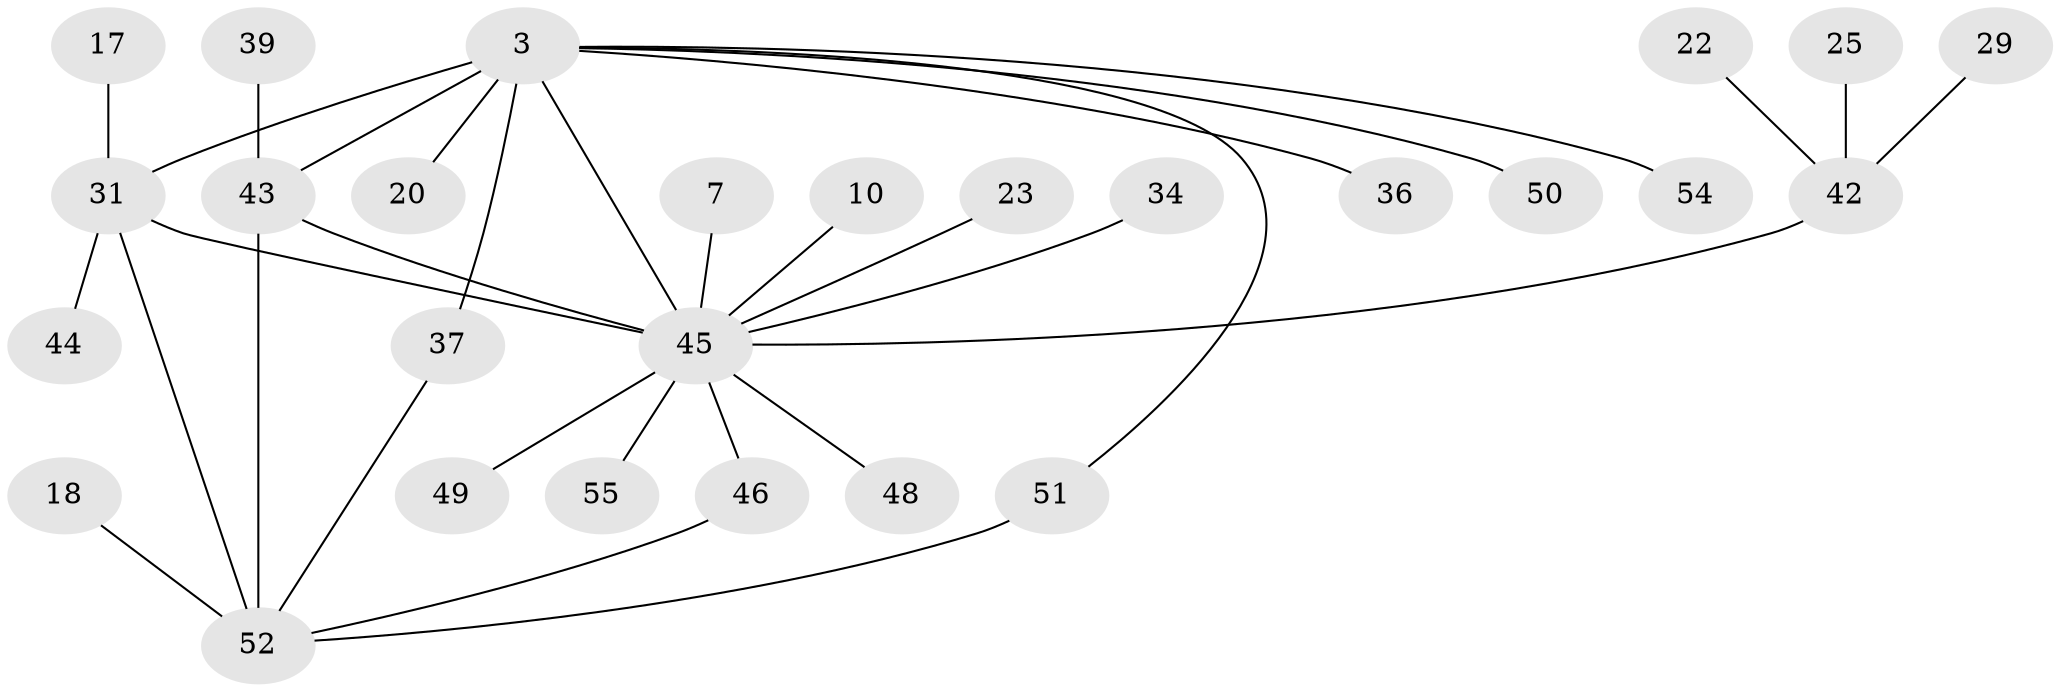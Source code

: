 // original degree distribution, {16: 0.01818181818181818, 4: 0.14545454545454545, 5: 0.09090909090909091, 6: 0.03636363636363636, 17: 0.01818181818181818, 1: 0.45454545454545453, 2: 0.16363636363636364, 8: 0.01818181818181818, 3: 0.05454545454545454}
// Generated by graph-tools (version 1.1) at 2025/47/03/09/25 04:47:05]
// undirected, 27 vertices, 32 edges
graph export_dot {
graph [start="1"]
  node [color=gray90,style=filled];
  3 [super="+1"];
  7;
  10 [super="+8"];
  17;
  18;
  20 [super="+19"];
  22;
  23;
  25;
  29;
  31 [super="+26"];
  34;
  36 [super="+28+30"];
  37 [super="+32"];
  39;
  42 [super="+21"];
  43 [super="+40"];
  44;
  45 [super="+27+35"];
  46 [super="+33+38"];
  48;
  49;
  50;
  51 [super="+41+47"];
  52 [super="+11"];
  54;
  55 [super="+53"];
  3 -- 20 [weight=2];
  3 -- 50;
  3 -- 54;
  3 -- 36;
  3 -- 31 [weight=3];
  3 -- 37;
  3 -- 45 [weight=3];
  3 -- 43 [weight=2];
  3 -- 51;
  7 -- 45;
  10 -- 45 [weight=3];
  17 -- 31;
  18 -- 52;
  22 -- 42;
  23 -- 45;
  25 -- 42;
  29 -- 42;
  31 -- 44;
  31 -- 52 [weight=3];
  31 -- 45 [weight=4];
  34 -- 45;
  37 -- 52;
  39 -- 43;
  42 -- 45 [weight=3];
  43 -- 52;
  43 -- 45 [weight=2];
  45 -- 46;
  45 -- 48;
  45 -- 49;
  45 -- 55;
  46 -- 52;
  51 -- 52 [weight=2];
}
